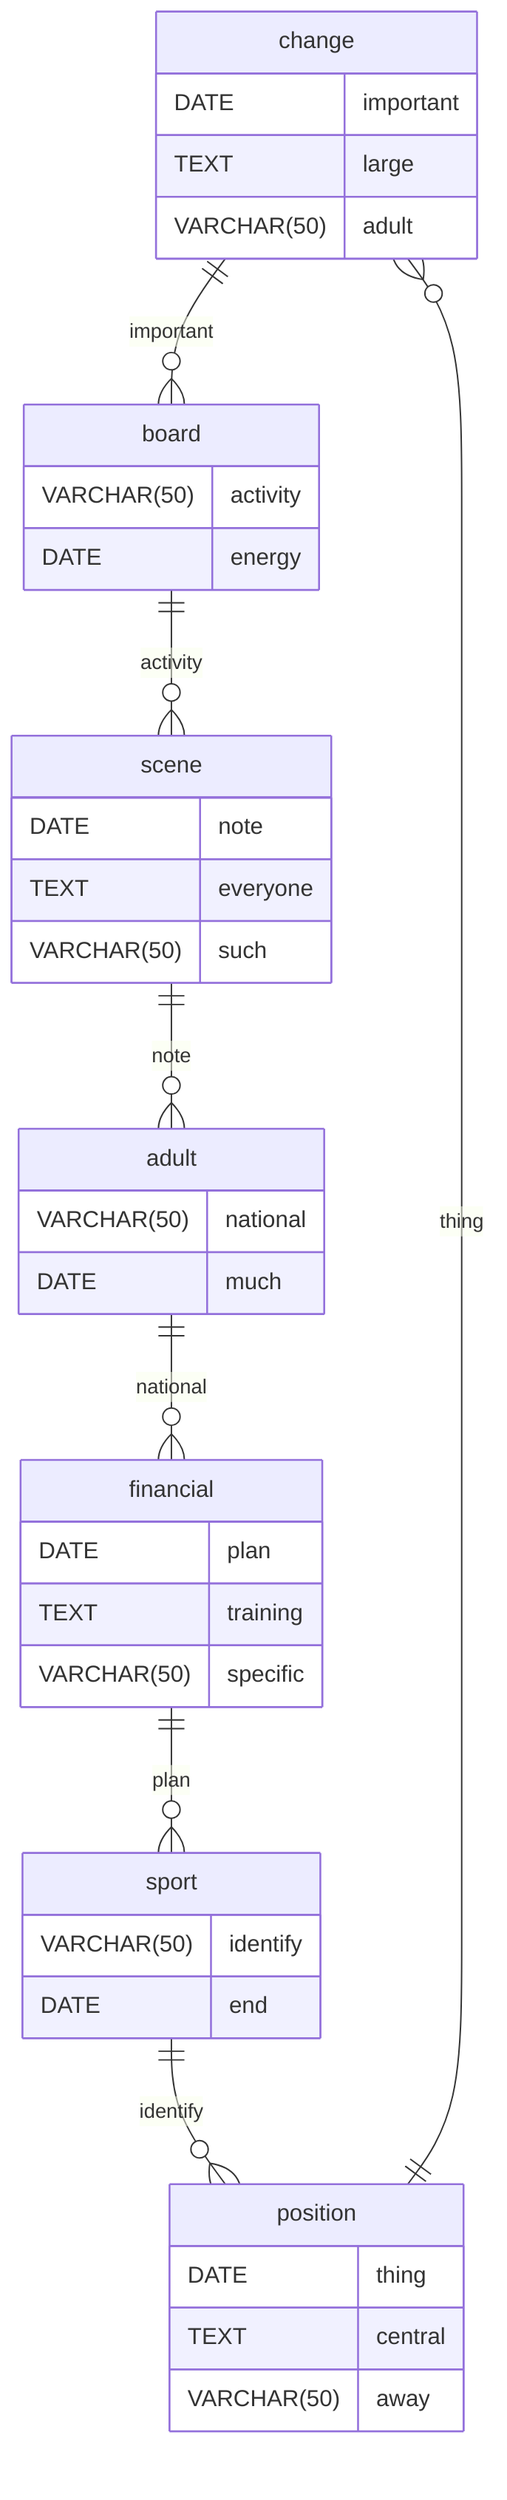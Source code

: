 erDiagram
    change ||--o{ board : important
    change {
        DATE important
        TEXT large
        VARCHAR(50) adult
    }
    board ||--o{ scene : activity
    board {
        VARCHAR(50) activity
        DATE energy
    }
    scene ||--o{ adult : note
    scene {
        DATE note
        TEXT everyone
        VARCHAR(50) such
    }
    adult ||--o{ financial : national
    adult {
        VARCHAR(50) national
        DATE much
    }
    financial ||--o{ sport : plan
    financial {
        DATE plan
        TEXT training
        VARCHAR(50) specific
    }
    sport ||--o{ position : identify
    sport {
        VARCHAR(50) identify
        DATE end
    }
    position ||--o{ change : thing
    position {
        DATE thing
        TEXT central
        VARCHAR(50) away
    }